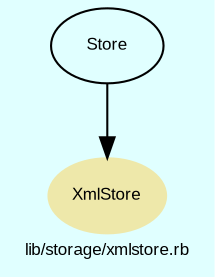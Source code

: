 digraph TopLevel {
    compound = true
    bgcolor = lightcyan1
    fontname = Arial
    fontsize = 8
    label = "lib/storage/xmlstore.rb"
    node [
        fontname = Arial,
        fontsize = 8,
        color = black
    ]

    XmlStore [
        fontcolor = black,
        URL = "classes/XmlStore.html",
        shape = ellipse,
        color = palegoldenrod,
        style = filled,
        label = "XmlStore"
    ]

    Store [
        URL = "classes/Store.html",
        label = "Store"
    ]

    Store -> XmlStore [

    ]

}

